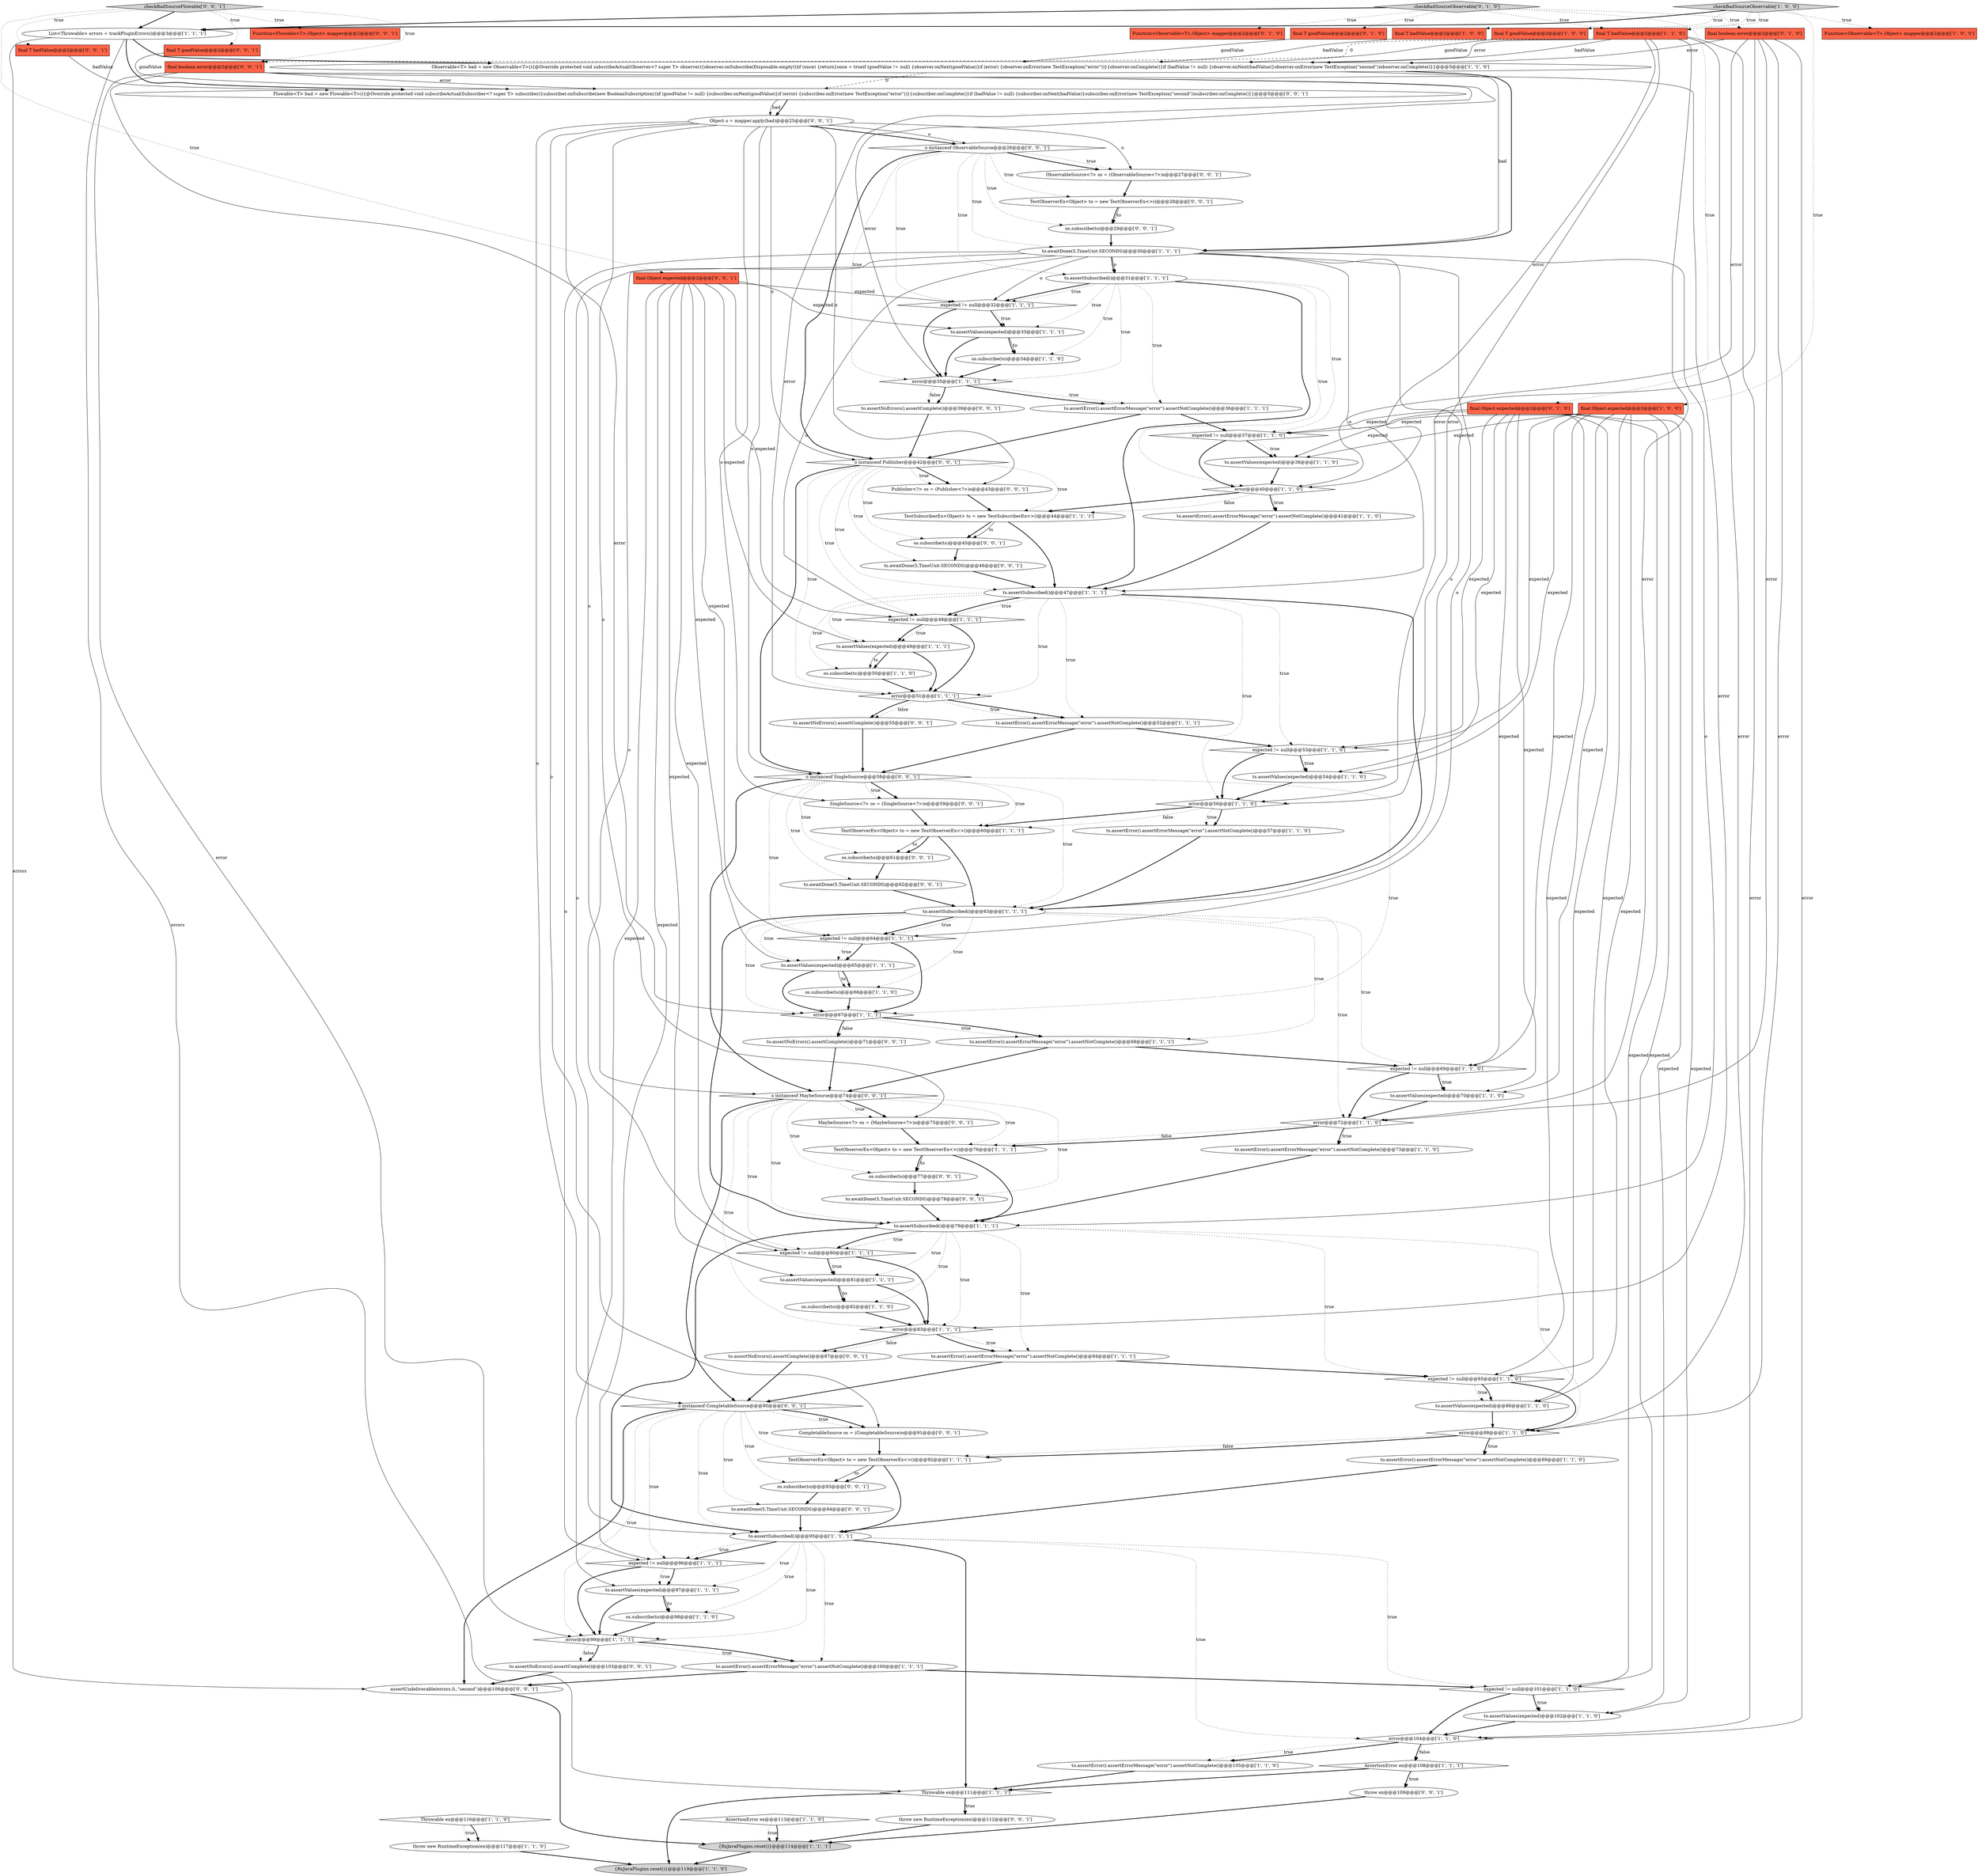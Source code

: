 digraph {
62 [style = filled, label = "error@@@99@@@['1', '1', '1']", fillcolor = white, shape = diamond image = "AAA0AAABBB1BBB"];
88 [style = filled, label = "o instanceof MaybeSource@@@74@@@['0', '0', '1']", fillcolor = white, shape = diamond image = "AAA0AAABBB3BBB"];
105 [style = filled, label = "CompletableSource os = (CompletableSource)o@@@91@@@['0', '0', '1']", fillcolor = white, shape = ellipse image = "AAA0AAABBB3BBB"];
96 [style = filled, label = "final boolean error@@@2@@@['0', '0', '1']", fillcolor = tomato, shape = box image = "AAA0AAABBB3BBB"];
42 [style = filled, label = "os.subscribe(to)@@@66@@@['1', '1', '0']", fillcolor = white, shape = ellipse image = "AAA0AAABBB1BBB"];
85 [style = filled, label = "ObservableSource<?> os = (ObservableSource<?>)o@@@27@@@['0', '0', '1']", fillcolor = white, shape = ellipse image = "AAA0AAABBB3BBB"];
52 [style = filled, label = "final T badValue@@@2@@@['1', '0', '0']", fillcolor = tomato, shape = box image = "AAA0AAABBB1BBB"];
97 [style = filled, label = "Publisher<?> os = (Publisher<?>)o@@@43@@@['0', '0', '1']", fillcolor = white, shape = ellipse image = "AAA0AAABBB3BBB"];
48 [style = filled, label = "error@@@72@@@['1', '1', '0']", fillcolor = white, shape = diamond image = "AAA0AAABBB1BBB"];
74 [style = filled, label = "Function<Observable<T>,Object> mapper@@@2@@@['0', '1', '0']", fillcolor = tomato, shape = box image = "AAA0AAABBB2BBB"];
93 [style = filled, label = "to.assertNoErrors().assertComplete()@@@87@@@['0', '0', '1']", fillcolor = white, shape = ellipse image = "AAA0AAABBB3BBB"];
77 [style = filled, label = "to.awaitDone(5,TimeUnit.SECONDS)@@@62@@@['0', '0', '1']", fillcolor = white, shape = ellipse image = "AAA0AAABBB3BBB"];
18 [style = filled, label = "to.assertError().assertErrorMessage(\"error\").assertNotComplete()@@@36@@@['1', '1', '1']", fillcolor = white, shape = ellipse image = "AAA0AAABBB1BBB"];
94 [style = filled, label = "throw new RuntimeException(ex)@@@112@@@['0', '0', '1']", fillcolor = white, shape = ellipse image = "AAA0AAABBB3BBB"];
29 [style = filled, label = "to.assertValues(expected)@@@33@@@['1', '1', '1']", fillcolor = white, shape = ellipse image = "AAA0AAABBB1BBB"];
51 [style = filled, label = "expected != null@@@53@@@['1', '1', '0']", fillcolor = white, shape = diamond image = "AAA0AAABBB1BBB"];
103 [style = filled, label = "Flowable<T> bad = new Flowable<T>(){@Override protected void subscribeActual(Subscriber<? super T> subscriber){subscriber.onSubscribe(new BooleanSubscription())if (goodValue != null) {subscriber.onNext(goodValue)}if (error) {subscriber.onError(new TestException(\"error\"))}{subscriber.onComplete()}if (badValue != null) {subscriber.onNext(badValue)}subscriber.onError(new TestException(\"second\"))subscriber.onComplete()}}@@@5@@@['0', '0', '1']", fillcolor = white, shape = ellipse image = "AAA0AAABBB3BBB"];
30 [style = filled, label = "expected != null@@@48@@@['1', '1', '1']", fillcolor = white, shape = diamond image = "AAA0AAABBB1BBB"];
22 [style = filled, label = "ts.assertError().assertErrorMessage(\"error\").assertNotComplete()@@@52@@@['1', '1', '1']", fillcolor = white, shape = ellipse image = "AAA0AAABBB1BBB"];
28 [style = filled, label = "os.subscribe(to)@@@34@@@['1', '1', '0']", fillcolor = white, shape = ellipse image = "AAA0AAABBB1BBB"];
7 [style = filled, label = "to.assertSubscribed()@@@31@@@['1', '1', '1']", fillcolor = white, shape = ellipse image = "AAA0AAABBB1BBB"];
99 [style = filled, label = "o instanceof CompletableSource@@@90@@@['0', '0', '1']", fillcolor = white, shape = diamond image = "AAA0AAABBB3BBB"];
84 [style = filled, label = "o instanceof ObservableSource@@@26@@@['0', '0', '1']", fillcolor = white, shape = diamond image = "AAA0AAABBB3BBB"];
43 [style = filled, label = "error@@@67@@@['1', '1', '1']", fillcolor = white, shape = diamond image = "AAA0AAABBB1BBB"];
79 [style = filled, label = "ts.awaitDone(5,TimeUnit.SECONDS)@@@46@@@['0', '0', '1']", fillcolor = white, shape = ellipse image = "AAA0AAABBB3BBB"];
106 [style = filled, label = "checkBadSourceFlowable['0', '0', '1']", fillcolor = lightgray, shape = diamond image = "AAA0AAABBB3BBB"];
38 [style = filled, label = "to.assertError().assertErrorMessage(\"error\").assertNotComplete()@@@73@@@['1', '1', '0']", fillcolor = white, shape = ellipse image = "AAA0AAABBB1BBB"];
80 [style = filled, label = "assertUndeliverable(errors,0,,\"second\")@@@106@@@['0', '0', '1']", fillcolor = white, shape = ellipse image = "AAA0AAABBB3BBB"];
101 [style = filled, label = "throw ex@@@109@@@['0', '0', '1']", fillcolor = white, shape = ellipse image = "AAA0AAABBB3BBB"];
72 [style = filled, label = "final Object expected@@@2@@@['0', '1', '0']", fillcolor = tomato, shape = box image = "AAA0AAABBB2BBB"];
41 [style = filled, label = "to.assertValues(expected)@@@65@@@['1', '1', '1']", fillcolor = white, shape = ellipse image = "AAA0AAABBB1BBB"];
98 [style = filled, label = "ts.assertNoErrors().assertComplete()@@@55@@@['0', '0', '1']", fillcolor = white, shape = ellipse image = "AAA0AAABBB3BBB"];
26 [style = filled, label = "os.subscribe(to)@@@98@@@['1', '1', '0']", fillcolor = white, shape = ellipse image = "AAA0AAABBB1BBB"];
54 [style = filled, label = "to.assertError().assertErrorMessage(\"error\").assertNotComplete()@@@84@@@['1', '1', '1']", fillcolor = white, shape = ellipse image = "AAA0AAABBB1BBB"];
37 [style = filled, label = "to.assertValues(expected)@@@97@@@['1', '1', '1']", fillcolor = white, shape = ellipse image = "AAA0AAABBB1BBB"];
100 [style = filled, label = "os.subscribe(to)@@@29@@@['0', '0', '1']", fillcolor = white, shape = ellipse image = "AAA0AAABBB3BBB"];
110 [style = filled, label = "to.assertNoErrors().assertComplete()@@@103@@@['0', '0', '1']", fillcolor = white, shape = ellipse image = "AAA0AAABBB3BBB"];
56 [style = filled, label = "expected != null@@@69@@@['1', '1', '0']", fillcolor = white, shape = diamond image = "AAA0AAABBB1BBB"];
49 [style = filled, label = "AssertionError ex@@@108@@@['1', '1', '1']", fillcolor = white, shape = diamond image = "AAA0AAABBB1BBB"];
108 [style = filled, label = "to.assertNoErrors().assertComplete()@@@71@@@['0', '0', '1']", fillcolor = white, shape = ellipse image = "AAA0AAABBB3BBB"];
14 [style = filled, label = "expected != null@@@101@@@['1', '1', '0']", fillcolor = white, shape = diamond image = "AAA0AAABBB1BBB"];
21 [style = filled, label = "final T goodValue@@@2@@@['1', '0', '0']", fillcolor = tomato, shape = box image = "AAA0AAABBB1BBB"];
25 [style = filled, label = "to.assertError().assertErrorMessage(\"error\").assertNotComplete()@@@89@@@['1', '1', '0']", fillcolor = white, shape = ellipse image = "AAA0AAABBB1BBB"];
60 [style = filled, label = "to.assertError().assertErrorMessage(\"error\").assertNotComplete()@@@105@@@['1', '1', '0']", fillcolor = white, shape = ellipse image = "AAA0AAABBB1BBB"];
104 [style = filled, label = "TestObserverEx<Object> to = new TestObserverEx<>()@@@28@@@['0', '0', '1']", fillcolor = white, shape = ellipse image = "AAA0AAABBB3BBB"];
32 [style = filled, label = "List<Throwable> errors = trackPluginErrors()@@@3@@@['1', '1', '1']", fillcolor = white, shape = ellipse image = "AAA0AAABBB1BBB"];
31 [style = filled, label = "expected != null@@@85@@@['1', '1', '0']", fillcolor = white, shape = diamond image = "AAA0AAABBB1BBB"];
5 [style = filled, label = "TestObserverEx<Object> to = new TestObserverEx<>()@@@60@@@['1', '1', '1']", fillcolor = white, shape = ellipse image = "AAA0AAABBB1BBB"];
64 [style = filled, label = "throw new RuntimeException(ex)@@@117@@@['1', '1', '0']", fillcolor = white, shape = ellipse image = "AAA0AAABBB1BBB"];
87 [style = filled, label = "to.assertNoErrors().assertComplete()@@@39@@@['0', '0', '1']", fillcolor = white, shape = ellipse image = "AAA0AAABBB3BBB"];
12 [style = filled, label = "TestSubscriberEx<Object> ts = new TestSubscriberEx<>()@@@44@@@['1', '1', '1']", fillcolor = white, shape = ellipse image = "AAA0AAABBB1BBB"];
9 [style = filled, label = "error@@@51@@@['1', '1', '1']", fillcolor = white, shape = diamond image = "AAA0AAABBB1BBB"];
47 [style = filled, label = "to.assertError().assertErrorMessage(\"error\").assertNotComplete()@@@100@@@['1', '1', '1']", fillcolor = white, shape = ellipse image = "AAA0AAABBB1BBB"];
102 [style = filled, label = "os.subscribe(ts)@@@45@@@['0', '0', '1']", fillcolor = white, shape = ellipse image = "AAA0AAABBB3BBB"];
44 [style = filled, label = "to.assertError().assertErrorMessage(\"error\").assertNotComplete()@@@41@@@['1', '1', '0']", fillcolor = white, shape = ellipse image = "AAA0AAABBB1BBB"];
13 [style = filled, label = "{RxJavaPlugins.reset()}@@@119@@@['1', '1', '0']", fillcolor = lightgray, shape = ellipse image = "AAA0AAABBB1BBB"];
83 [style = filled, label = "final Object expected@@@2@@@['0', '0', '1']", fillcolor = tomato, shape = box image = "AAA0AAABBB3BBB"];
92 [style = filled, label = "Function<Flowable<T>,Object> mapper@@@2@@@['0', '0', '1']", fillcolor = tomato, shape = box image = "AAA0AAABBB3BBB"];
36 [style = filled, label = "{RxJavaPlugins.reset()}@@@114@@@['1', '1', '1']", fillcolor = lightgray, shape = ellipse image = "AAA0AAABBB1BBB"];
76 [style = filled, label = "os.subscribe(to)@@@77@@@['0', '0', '1']", fillcolor = white, shape = ellipse image = "AAA0AAABBB3BBB"];
66 [style = filled, label = "expected != null@@@32@@@['1', '1', '1']", fillcolor = white, shape = diamond image = "AAA0AAABBB1BBB"];
68 [style = filled, label = "to.assertSubscribed()@@@95@@@['1', '1', '1']", fillcolor = white, shape = ellipse image = "AAA0AAABBB1BBB"];
69 [style = filled, label = "expected != null@@@64@@@['1', '1', '1']", fillcolor = white, shape = diamond image = "AAA0AAABBB1BBB"];
91 [style = filled, label = "os.subscribe(to)@@@61@@@['0', '0', '1']", fillcolor = white, shape = ellipse image = "AAA0AAABBB3BBB"];
81 [style = filled, label = "final T goodValue@@@2@@@['0', '0', '1']", fillcolor = tomato, shape = box image = "AAA0AAABBB3BBB"];
61 [style = filled, label = "error@@@104@@@['1', '1', '0']", fillcolor = white, shape = diamond image = "AAA0AAABBB1BBB"];
59 [style = filled, label = "expected != null@@@80@@@['1', '1', '1']", fillcolor = white, shape = diamond image = "AAA0AAABBB1BBB"];
89 [style = filled, label = "MaybeSource<?> os = (MaybeSource<?>)o@@@75@@@['0', '0', '1']", fillcolor = white, shape = ellipse image = "AAA0AAABBB3BBB"];
65 [style = filled, label = "checkBadSourceObservable['1', '0', '0']", fillcolor = lightgray, shape = diamond image = "AAA0AAABBB1BBB"];
4 [style = filled, label = "final Object expected@@@2@@@['1', '0', '0']", fillcolor = tomato, shape = box image = "AAA0AAABBB1BBB"];
82 [style = filled, label = "o instanceof Publisher@@@42@@@['0', '0', '1']", fillcolor = white, shape = diamond image = "AAA0AAABBB3BBB"];
2 [style = filled, label = "TestObserverEx<Object> to = new TestObserverEx<>()@@@76@@@['1', '1', '1']", fillcolor = white, shape = ellipse image = "AAA0AAABBB1BBB"];
46 [style = filled, label = "error@@@56@@@['1', '1', '0']", fillcolor = white, shape = diamond image = "AAA0AAABBB1BBB"];
57 [style = filled, label = "final T badValue@@@2@@@['1', '1', '0']", fillcolor = tomato, shape = box image = "AAA0AAABBB1BBB"];
3 [style = filled, label = "ts.assertValues(expected)@@@49@@@['1', '1', '1']", fillcolor = white, shape = ellipse image = "AAA0AAABBB1BBB"];
19 [style = filled, label = "to.assertValues(expected)@@@81@@@['1', '1', '1']", fillcolor = white, shape = ellipse image = "AAA0AAABBB1BBB"];
58 [style = filled, label = "Throwable ex@@@111@@@['1', '1', '1']", fillcolor = white, shape = diamond image = "AAA0AAABBB1BBB"];
107 [style = filled, label = "os.subscribe(to)@@@93@@@['0', '0', '1']", fillcolor = white, shape = ellipse image = "AAA0AAABBB3BBB"];
39 [style = filled, label = "Observable<T> bad = new Observable<T>(){@Override protected void subscribeActual(Observer<? super T> observer){observer.onSubscribe(Disposable.empty())if (once) {return}once = trueif (goodValue != null) {observer.onNext(goodValue)}if (error) {observer.onError(new TestException(\"error\"))}{observer.onComplete()}if (badValue != null) {observer.onNext(badValue)}observer.onError(new TestException(\"second\"))observer.onComplete()}}@@@5@@@['1', '1', '0']", fillcolor = white, shape = ellipse image = "AAA0AAABBB1BBB"];
40 [style = filled, label = "os.subscribe(to)@@@82@@@['1', '1', '0']", fillcolor = white, shape = ellipse image = "AAA0AAABBB1BBB"];
17 [style = filled, label = "to.assertValues(expected)@@@38@@@['1', '1', '0']", fillcolor = white, shape = ellipse image = "AAA0AAABBB1BBB"];
63 [style = filled, label = "to.awaitDone(5,TimeUnit.SECONDS)@@@30@@@['1', '1', '1']", fillcolor = white, shape = ellipse image = "AAA0AAABBB1BBB"];
109 [style = filled, label = "to.awaitDone(5,TimeUnit.SECONDS)@@@78@@@['0', '0', '1']", fillcolor = white, shape = ellipse image = "AAA0AAABBB3BBB"];
95 [style = filled, label = "to.awaitDone(5,TimeUnit.SECONDS)@@@94@@@['0', '0', '1']", fillcolor = white, shape = ellipse image = "AAA0AAABBB3BBB"];
53 [style = filled, label = "ts.assertError().assertErrorMessage(\"error\").assertNotComplete()@@@57@@@['1', '1', '0']", fillcolor = white, shape = ellipse image = "AAA0AAABBB1BBB"];
20 [style = filled, label = "ts.assertValues(expected)@@@54@@@['1', '1', '0']", fillcolor = white, shape = ellipse image = "AAA0AAABBB1BBB"];
33 [style = filled, label = "error@@@40@@@['1', '1', '0']", fillcolor = white, shape = diamond image = "AAA0AAABBB1BBB"];
45 [style = filled, label = "error@@@83@@@['1', '1', '1']", fillcolor = white, shape = diamond image = "AAA0AAABBB1BBB"];
0 [style = filled, label = "to.assertValues(expected)@@@70@@@['1', '1', '0']", fillcolor = white, shape = ellipse image = "AAA0AAABBB1BBB"];
35 [style = filled, label = "AssertionError ex@@@113@@@['1', '1', '0']", fillcolor = white, shape = diamond image = "AAA0AAABBB1BBB"];
71 [style = filled, label = "final boolean error@@@2@@@['0', '1', '0']", fillcolor = tomato, shape = box image = "AAA0AAABBB2BBB"];
23 [style = filled, label = "TestObserverEx<Object> to = new TestObserverEx<>()@@@92@@@['1', '1', '1']", fillcolor = white, shape = ellipse image = "AAA0AAABBB1BBB"];
73 [style = filled, label = "final T goodValue@@@2@@@['0', '1', '0']", fillcolor = tomato, shape = box image = "AAA0AAABBB2BBB"];
34 [style = filled, label = "error@@@35@@@['1', '1', '1']", fillcolor = white, shape = diamond image = "AAA0AAABBB1BBB"];
67 [style = filled, label = "error@@@88@@@['1', '1', '0']", fillcolor = white, shape = diamond image = "AAA0AAABBB1BBB"];
75 [style = filled, label = "SingleSource<?> os = (SingleSource<?>)o@@@59@@@['0', '0', '1']", fillcolor = white, shape = ellipse image = "AAA0AAABBB3BBB"];
1 [style = filled, label = "Function<Observable<T>,Object> mapper@@@2@@@['1', '0', '0']", fillcolor = tomato, shape = box image = "AAA0AAABBB1BBB"];
24 [style = filled, label = "os.subscribe(ts)@@@50@@@['1', '1', '0']", fillcolor = white, shape = ellipse image = "AAA0AAABBB1BBB"];
6 [style = filled, label = "expected != null@@@96@@@['1', '1', '1']", fillcolor = white, shape = diamond image = "AAA0AAABBB1BBB"];
15 [style = filled, label = "ts.assertSubscribed()@@@47@@@['1', '1', '1']", fillcolor = white, shape = ellipse image = "AAA0AAABBB1BBB"];
11 [style = filled, label = "to.assertError().assertErrorMessage(\"error\").assertNotComplete()@@@68@@@['1', '1', '1']", fillcolor = white, shape = ellipse image = "AAA0AAABBB1BBB"];
90 [style = filled, label = "final T badValue@@@2@@@['0', '0', '1']", fillcolor = tomato, shape = box image = "AAA0AAABBB3BBB"];
86 [style = filled, label = "Object o = mapper.apply(bad)@@@25@@@['0', '0', '1']", fillcolor = white, shape = ellipse image = "AAA0AAABBB3BBB"];
16 [style = filled, label = "expected != null@@@37@@@['1', '1', '0']", fillcolor = white, shape = diamond image = "AAA0AAABBB1BBB"];
50 [style = filled, label = "to.assertSubscribed()@@@79@@@['1', '1', '1']", fillcolor = white, shape = ellipse image = "AAA0AAABBB1BBB"];
10 [style = filled, label = "to.assertValues(expected)@@@102@@@['1', '1', '0']", fillcolor = white, shape = ellipse image = "AAA0AAABBB1BBB"];
55 [style = filled, label = "to.assertSubscribed()@@@63@@@['1', '1', '1']", fillcolor = white, shape = ellipse image = "AAA0AAABBB1BBB"];
27 [style = filled, label = "to.assertValues(expected)@@@86@@@['1', '1', '0']", fillcolor = white, shape = ellipse image = "AAA0AAABBB1BBB"];
70 [style = filled, label = "checkBadSourceObservable['0', '1', '0']", fillcolor = lightgray, shape = diamond image = "AAA0AAABBB2BBB"];
8 [style = filled, label = "Throwable ex@@@116@@@['1', '1', '0']", fillcolor = white, shape = diamond image = "AAA0AAABBB1BBB"];
78 [style = filled, label = "o instanceof SingleSource@@@58@@@['0', '0', '1']", fillcolor = white, shape = diamond image = "AAA0AAABBB3BBB"];
96->43 [style = solid, label="error"];
15->46 [style = dotted, label="true"];
104->100 [style = solid, label="to"];
50->54 [style = dotted, label="true"];
63->55 [style = solid, label="o"];
63->68 [style = solid, label="o"];
8->64 [style = dotted, label="true"];
78->75 [style = bold, label=""];
6->37 [style = bold, label=""];
48->2 [style = dotted, label="false"];
71->33 [style = solid, label="error"];
57->61 [style = solid, label="error"];
68->37 [style = dotted, label="true"];
96->103 [style = solid, label="error"];
31->67 [style = bold, label=""];
72->10 [style = solid, label="expected"];
99->80 [style = bold, label=""];
33->12 [style = dotted, label="false"];
96->45 [style = solid, label="error"];
88->76 [style = dotted, label="true"];
46->5 [style = dotted, label="false"];
104->100 [style = bold, label=""];
46->5 [style = bold, label=""];
108->88 [style = bold, label=""];
58->94 [style = dotted, label="true"];
93->99 [style = bold, label=""];
72->0 [style = solid, label="expected"];
25->68 [style = bold, label=""];
83->19 [style = solid, label="expected"];
83->6 [style = solid, label="expected"];
49->101 [style = bold, label=""];
48->38 [style = dotted, label="true"];
5->91 [style = solid, label="to"];
57->96 [style = dashed, label="0"];
86->99 [style = solid, label="o"];
86->105 [style = solid, label="o"];
68->6 [style = bold, label=""];
102->79 [style = bold, label=""];
55->50 [style = bold, label=""];
78->5 [style = dotted, label="true"];
88->45 [style = dotted, label="true"];
50->59 [style = bold, label=""];
65->1 [style = dotted, label="true"];
84->63 [style = dotted, label="true"];
5->91 [style = bold, label=""];
66->29 [style = bold, label=""];
78->88 [style = bold, label=""];
43->108 [style = bold, label=""];
84->104 [style = dotted, label="true"];
83->3 [style = solid, label="expected"];
45->54 [style = bold, label=""];
68->26 [style = dotted, label="true"];
72->31 [style = solid, label="expected"];
67->25 [style = dotted, label="true"];
57->33 [style = solid, label="error"];
58->94 [style = bold, label=""];
52->39 [style = solid, label="badValue"];
7->15 [style = bold, label=""];
107->95 [style = bold, label=""];
99->95 [style = dotted, label="true"];
37->62 [style = bold, label=""];
86->97 [style = solid, label="o"];
54->31 [style = bold, label=""];
70->32 [style = bold, label=""];
88->50 [style = dotted, label="true"];
9->22 [style = bold, label=""];
88->59 [style = dotted, label="true"];
62->110 [style = dotted, label="false"];
39->103 [style = dashed, label="0"];
33->44 [style = dotted, label="true"];
96->34 [style = solid, label="error"];
33->44 [style = bold, label=""];
4->51 [style = solid, label="expected"];
82->15 [style = dotted, label="true"];
55->42 [style = dotted, label="true"];
6->37 [style = dotted, label="true"];
55->11 [style = dotted, label="true"];
106->90 [style = dotted, label="true"];
62->47 [style = dotted, label="true"];
79->15 [style = bold, label=""];
67->23 [style = dotted, label="false"];
80->36 [style = bold, label=""];
4->0 [style = solid, label="expected"];
5->55 [style = bold, label=""];
84->66 [style = dotted, label="true"];
47->14 [style = bold, label=""];
70->74 [style = dotted, label="true"];
11->56 [style = bold, label=""];
86->75 [style = solid, label="o"];
43->11 [style = bold, label=""];
10->61 [style = bold, label=""];
50->40 [style = dotted, label="true"];
37->26 [style = solid, label="to"];
19->40 [style = bold, label=""];
20->46 [style = bold, label=""];
3->9 [style = bold, label=""];
51->46 [style = bold, label=""];
14->10 [style = bold, label=""];
99->68 [style = dotted, label="true"];
57->39 [style = solid, label="badValue"];
32->58 [style = solid, label="errors"];
72->27 [style = solid, label="expected"];
38->50 [style = bold, label=""];
7->66 [style = bold, label=""];
56->48 [style = bold, label=""];
65->21 [style = dotted, label="true"];
75->5 [style = bold, label=""];
40->45 [style = bold, label=""];
62->110 [style = bold, label=""];
31->27 [style = dotted, label="true"];
61->49 [style = dotted, label="false"];
26->62 [style = bold, label=""];
23->107 [style = solid, label="to"];
97->12 [style = bold, label=""];
110->80 [style = bold, label=""];
100->63 [style = bold, label=""];
49->58 [style = bold, label=""];
69->43 [style = bold, label=""];
48->38 [style = bold, label=""];
86->78 [style = solid, label="o"];
105->23 [style = bold, label=""];
72->51 [style = solid, label="expected"];
62->47 [style = bold, label=""];
54->99 [style = bold, label=""];
72->56 [style = solid, label="expected"];
23->107 [style = bold, label=""];
55->43 [style = dotted, label="true"];
82->30 [style = dotted, label="true"];
56->0 [style = bold, label=""];
78->55 [style = dotted, label="true"];
82->102 [style = dotted, label="true"];
51->20 [style = dotted, label="true"];
0->48 [style = bold, label=""];
45->93 [style = bold, label=""];
99->6 [style = dotted, label="true"];
46->53 [style = bold, label=""];
86->82 [style = solid, label="o"];
24->9 [style = bold, label=""];
67->23 [style = bold, label=""];
78->75 [style = dotted, label="true"];
32->103 [style = bold, label=""];
48->2 [style = bold, label=""];
72->17 [style = solid, label="expected"];
9->98 [style = dotted, label="false"];
34->18 [style = bold, label=""];
81->103 [style = solid, label="goodValue"];
109->50 [style = bold, label=""];
30->9 [style = bold, label=""];
95->68 [style = bold, label=""];
63->66 [style = solid, label="o"];
103->86 [style = solid, label="bad"];
2->76 [style = bold, label=""];
84->100 [style = dotted, label="true"];
68->61 [style = dotted, label="true"];
29->34 [style = bold, label=""];
86->84 [style = solid, label="o"];
11->88 [style = bold, label=""];
72->20 [style = solid, label="expected"];
63->6 [style = solid, label="o"];
36->13 [style = bold, label=""];
27->67 [style = bold, label=""];
14->10 [style = dotted, label="true"];
4->16 [style = solid, label="expected"];
70->72 [style = dotted, label="true"];
14->61 [style = bold, label=""];
72->14 [style = solid, label="expected"];
83->69 [style = solid, label="expected"];
46->53 [style = dotted, label="true"];
53->55 [style = bold, label=""];
59->19 [style = dotted, label="true"];
88->89 [style = dotted, label="true"];
2->76 [style = solid, label="to"];
63->69 [style = solid, label="o"];
34->18 [style = dotted, label="true"];
85->104 [style = bold, label=""];
30->3 [style = dotted, label="true"];
88->89 [style = bold, label=""];
28->34 [style = bold, label=""];
82->78 [style = bold, label=""];
47->80 [style = bold, label=""];
89->2 [style = bold, label=""];
15->9 [style = dotted, label="true"];
86->89 [style = solid, label="o"];
90->103 [style = solid, label="badValue"];
68->58 [style = bold, label=""];
88->99 [style = bold, label=""];
45->54 [style = dotted, label="true"];
19->40 [style = solid, label="to"];
72->16 [style = solid, label="expected"];
66->34 [style = bold, label=""];
56->0 [style = dotted, label="true"];
58->13 [style = bold, label=""];
59->19 [style = bold, label=""];
57->48 [style = solid, label="error"];
68->6 [style = dotted, label="true"];
83->29 [style = solid, label="expected"];
15->55 [style = bold, label=""];
55->69 [style = bold, label=""];
64->13 [style = bold, label=""];
41->42 [style = solid, label="to"];
70->73 [style = dotted, label="true"];
73->39 [style = solid, label="goodValue"];
59->45 [style = bold, label=""];
82->12 [style = dotted, label="true"];
71->39 [style = solid, label="error"];
67->25 [style = bold, label=""];
63->59 [style = solid, label="o"];
15->51 [style = dotted, label="true"];
22->78 [style = bold, label=""];
17->33 [style = bold, label=""];
45->93 [style = dotted, label="false"];
84->85 [style = dotted, label="true"];
57->46 [style = solid, label="error"];
61->60 [style = dotted, label="true"];
50->67 [style = dotted, label="true"];
71->46 [style = solid, label="error"];
39->63 [style = solid, label="bad"];
63->7 [style = bold, label=""];
19->45 [style = bold, label=""];
68->14 [style = dotted, label="true"];
37->26 [style = bold, label=""];
69->41 [style = bold, label=""];
106->83 [style = dotted, label="true"];
65->52 [style = dotted, label="true"];
23->68 [style = bold, label=""];
88->109 [style = dotted, label="true"];
22->51 [style = bold, label=""];
4->17 [style = solid, label="expected"];
4->14 [style = solid, label="expected"];
76->109 [style = bold, label=""];
83->30 [style = solid, label="expected"];
16->17 [style = bold, label=""];
15->22 [style = dotted, label="true"];
15->30 [style = dotted, label="true"];
16->17 [style = dotted, label="true"];
7->16 [style = dotted, label="true"];
9->22 [style = dotted, label="true"];
57->39 [style = solid, label="error"];
49->101 [style = dotted, label="true"];
55->56 [style = dotted, label="true"];
32->39 [style = bold, label=""];
41->43 [style = bold, label=""];
50->31 [style = dotted, label="true"];
42->43 [style = bold, label=""];
99->23 [style = dotted, label="true"];
16->33 [style = bold, label=""];
99->62 [style = dotted, label="true"];
84->7 [style = dotted, label="true"];
77->55 [style = bold, label=""];
71->67 [style = solid, label="error"];
7->66 [style = dotted, label="true"];
83->41 [style = solid, label="expected"];
65->4 [style = dotted, label="true"];
4->56 [style = solid, label="expected"];
30->3 [style = bold, label=""];
34->87 [style = bold, label=""];
41->42 [style = bold, label=""];
2->50 [style = bold, label=""];
78->43 [style = dotted, label="true"];
82->9 [style = dotted, label="true"];
15->3 [style = dotted, label="true"];
9->98 [style = bold, label=""];
29->28 [style = solid, label="to"];
3->24 [style = bold, label=""];
65->32 [style = bold, label=""];
7->18 [style = dotted, label="true"];
55->48 [style = dotted, label="true"];
34->87 [style = dotted, label="false"];
78->69 [style = dotted, label="true"];
99->107 [style = dotted, label="true"];
35->36 [style = dotted, label="true"];
50->19 [style = dotted, label="true"];
50->68 [style = bold, label=""];
86->85 [style = solid, label="o"];
82->79 [style = dotted, label="true"];
39->63 [style = bold, label=""];
83->59 [style = solid, label="expected"];
98->78 [style = bold, label=""];
50->45 [style = dotted, label="true"];
84->82 [style = bold, label=""];
99->105 [style = dotted, label="true"];
57->67 [style = solid, label="error"];
43->11 [style = dotted, label="true"];
43->108 [style = dotted, label="false"];
60->58 [style = bold, label=""];
83->37 [style = solid, label="expected"];
78->77 [style = dotted, label="true"];
33->12 [style = bold, label=""];
7->34 [style = dotted, label="true"];
50->59 [style = dotted, label="true"];
70->71 [style = dotted, label="true"];
91->77 [style = bold, label=""];
68->47 [style = dotted, label="true"];
61->60 [style = bold, label=""];
106->96 [style = dotted, label="true"];
4->10 [style = solid, label="expected"];
106->81 [style = dotted, label="true"];
7->29 [style = dotted, label="true"];
86->84 [style = bold, label=""];
71->61 [style = solid, label="error"];
4->20 [style = solid, label="expected"];
4->27 [style = solid, label="expected"];
70->57 [style = dotted, label="true"];
35->36 [style = bold, label=""];
7->33 [style = dotted, label="true"];
44->15 [style = bold, label=""];
71->48 [style = solid, label="error"];
96->9 [style = solid, label="error"];
6->62 [style = bold, label=""];
106->32 [style = bold, label=""];
15->30 [style = bold, label=""];
3->24 [style = solid, label="ts"];
61->49 [style = bold, label=""];
69->41 [style = dotted, label="true"];
32->80 [style = solid, label="errors"];
63->30 [style = solid, label="o"];
63->7 [style = solid, label="o"];
65->57 [style = dotted, label="true"];
87->82 [style = bold, label=""];
7->28 [style = dotted, label="true"];
88->2 [style = dotted, label="true"];
21->39 [style = solid, label="goodValue"];
18->16 [style = bold, label=""];
96->62 [style = solid, label="error"];
83->66 [style = solid, label="expected"];
51->20 [style = bold, label=""];
55->69 [style = dotted, label="true"];
84->85 [style = bold, label=""];
15->24 [style = dotted, label="true"];
63->50 [style = solid, label="o"];
94->36 [style = bold, label=""];
4->31 [style = solid, label="expected"];
82->97 [style = bold, label=""];
78->91 [style = dotted, label="true"];
82->97 [style = dotted, label="true"];
12->15 [style = bold, label=""];
55->41 [style = dotted, label="true"];
63->15 [style = solid, label="o"];
68->62 [style = dotted, label="true"];
29->28 [style = bold, label=""];
18->82 [style = bold, label=""];
8->64 [style = bold, label=""];
99->105 [style = bold, label=""];
106->92 [style = dotted, label="true"];
66->29 [style = dotted, label="true"];
101->36 [style = bold, label=""];
12->102 [style = bold, label=""];
86->88 [style = solid, label="o"];
103->86 [style = bold, label=""];
12->102 [style = solid, label="ts"];
31->27 [style = bold, label=""];
84->34 [style = dotted, label="true"];
}
